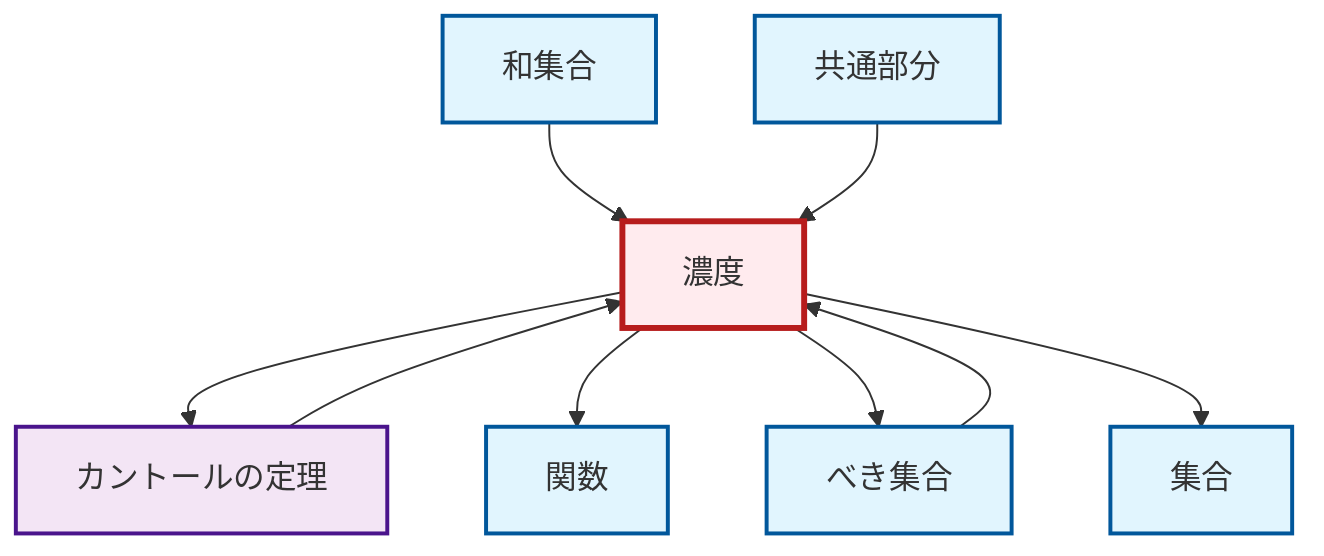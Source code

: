 graph TD
    classDef definition fill:#e1f5fe,stroke:#01579b,stroke-width:2px
    classDef theorem fill:#f3e5f5,stroke:#4a148c,stroke-width:2px
    classDef axiom fill:#fff3e0,stroke:#e65100,stroke-width:2px
    classDef example fill:#e8f5e9,stroke:#1b5e20,stroke-width:2px
    classDef current fill:#ffebee,stroke:#b71c1c,stroke-width:3px
    def-union["和集合"]:::definition
    def-cardinality["濃度"]:::definition
    def-set["集合"]:::definition
    def-power-set["べき集合"]:::definition
    def-function["関数"]:::definition
    def-intersection["共通部分"]:::definition
    thm-cantor["カントールの定理"]:::theorem
    thm-cantor --> def-cardinality
    def-cardinality --> thm-cantor
    def-cardinality --> def-function
    def-cardinality --> def-power-set
    def-union --> def-cardinality
    def-cardinality --> def-set
    def-intersection --> def-cardinality
    def-power-set --> def-cardinality
    class def-cardinality current